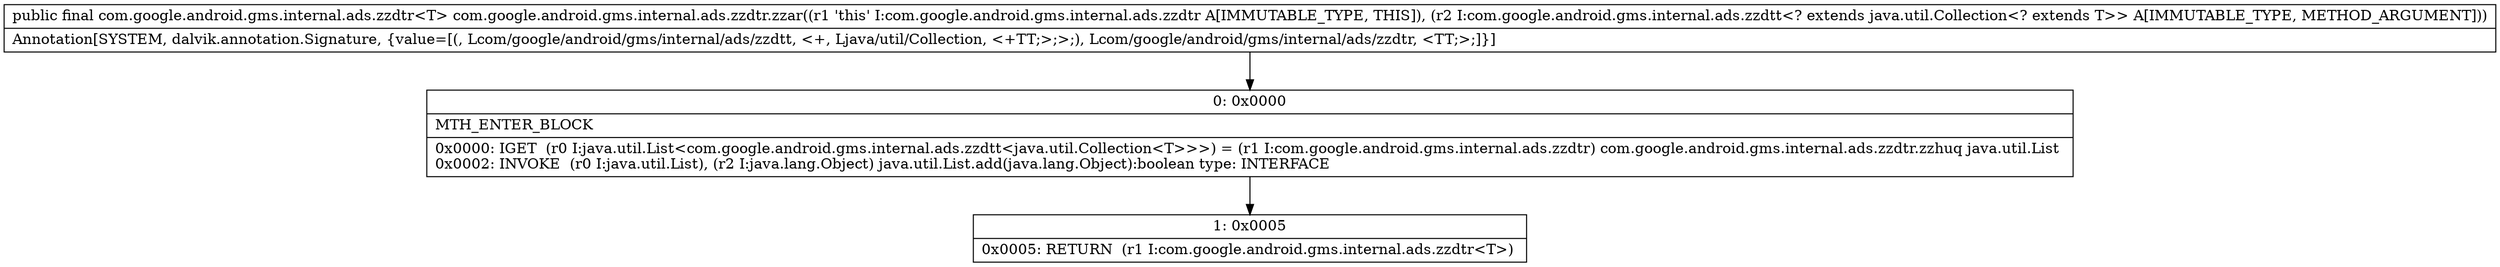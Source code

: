 digraph "CFG forcom.google.android.gms.internal.ads.zzdtr.zzar(Lcom\/google\/android\/gms\/internal\/ads\/zzdtt;)Lcom\/google\/android\/gms\/internal\/ads\/zzdtr;" {
Node_0 [shape=record,label="{0\:\ 0x0000|MTH_ENTER_BLOCK\l|0x0000: IGET  (r0 I:java.util.List\<com.google.android.gms.internal.ads.zzdtt\<java.util.Collection\<T\>\>\>) = (r1 I:com.google.android.gms.internal.ads.zzdtr) com.google.android.gms.internal.ads.zzdtr.zzhuq java.util.List \l0x0002: INVOKE  (r0 I:java.util.List), (r2 I:java.lang.Object) java.util.List.add(java.lang.Object):boolean type: INTERFACE \l}"];
Node_1 [shape=record,label="{1\:\ 0x0005|0x0005: RETURN  (r1 I:com.google.android.gms.internal.ads.zzdtr\<T\>) \l}"];
MethodNode[shape=record,label="{public final com.google.android.gms.internal.ads.zzdtr\<T\> com.google.android.gms.internal.ads.zzdtr.zzar((r1 'this' I:com.google.android.gms.internal.ads.zzdtr A[IMMUTABLE_TYPE, THIS]), (r2 I:com.google.android.gms.internal.ads.zzdtt\<? extends java.util.Collection\<? extends T\>\> A[IMMUTABLE_TYPE, METHOD_ARGUMENT]))  | Annotation[SYSTEM, dalvik.annotation.Signature, \{value=[(, Lcom\/google\/android\/gms\/internal\/ads\/zzdtt, \<+, Ljava\/util\/Collection, \<+TT;\>;\>;), Lcom\/google\/android\/gms\/internal\/ads\/zzdtr, \<TT;\>;]\}]\l}"];
MethodNode -> Node_0;
Node_0 -> Node_1;
}

